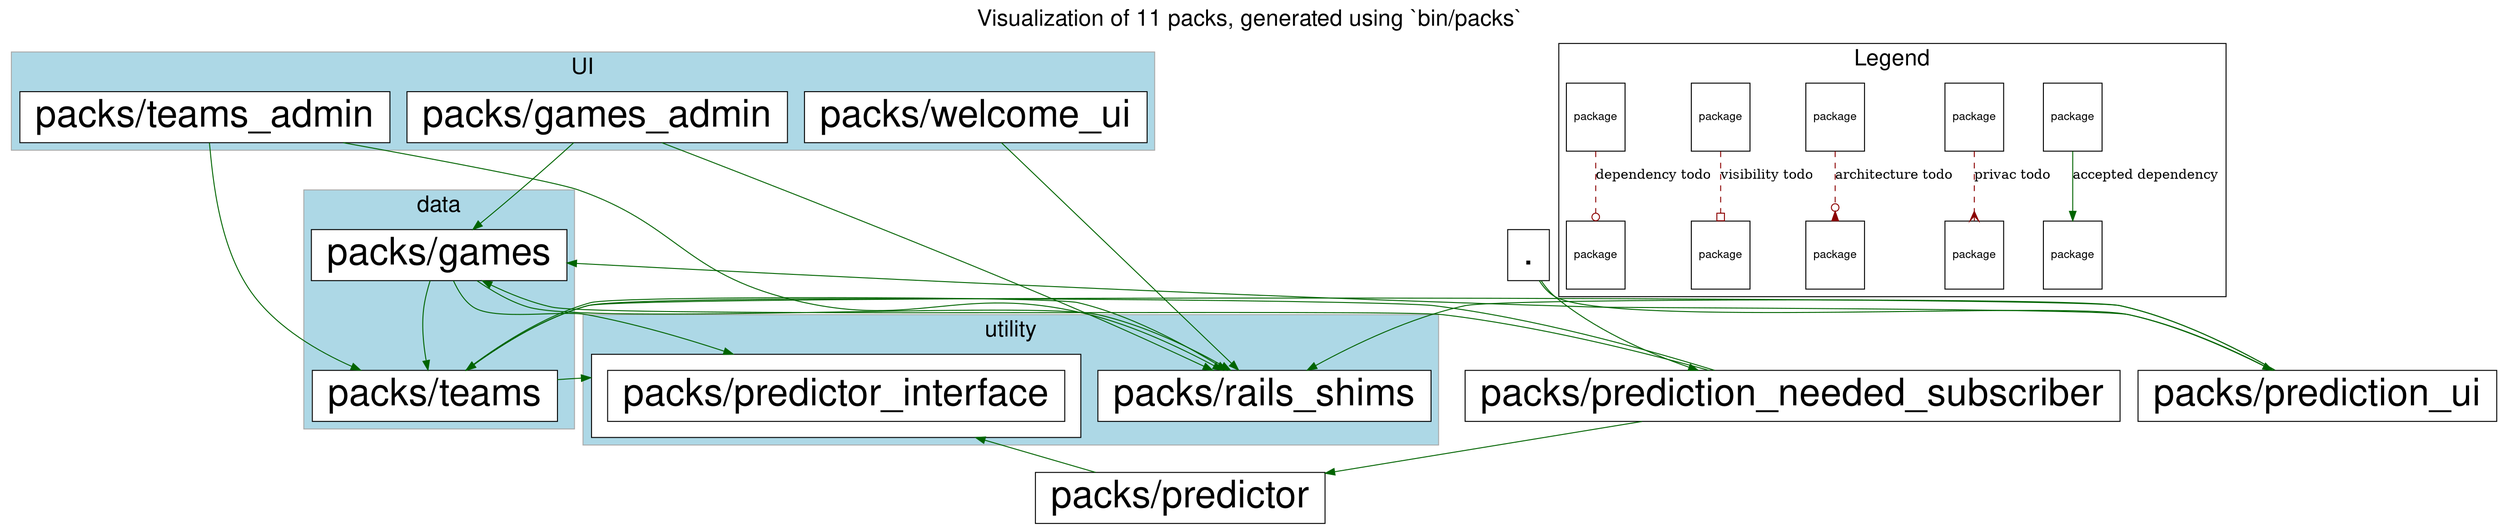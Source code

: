 digraph package_diagram {
  rankdir=TD

  graph [
    labelloc="t"
    fontname="Helvetica,Arial,sans-serif"
    dpi=100
    layout=dot
    label="Visualization of 11 packs, generated using `bin/packs`",
    fontsize=24
  ]
  node [
    fontname="Helvetica,Arial,sans-serif"
    fontsize=26.0
    fontcolor=black
    fillcolor=white
    color=black
    height=1.0
    style=filled
    shape=plain
  ]

    subgraph app {
      shape=box
      color=darkgrey
      fillcolor=lightblue
      style=filled

        label="app"
        cluster=true
        rank = 0

    }
    subgraph UI {
      shape=box
      color=darkgrey
      fillcolor=lightblue
      style=filled

        label="UI"
        cluster=true
        rank = 1

        "packs/games_admin" [
            fontsize=40.0
            label=               <
                <table border='0' cellborder='1' cellspacing='0' cellpadding='4'>
                  <tr> <td align='left'> packs/games_admin </td> </tr>
                </table>
              >
          ]

        "packs/teams_admin" [
            fontsize=40.0
            label=               <
                <table border='0' cellborder='1' cellspacing='0' cellpadding='4'>
                  <tr> <td align='left'> packs/teams_admin </td> </tr>
                </table>
              >
          ]

        "packs/welcome_ui" [
            fontsize=40.0
            label=               <
                <table border='0' cellborder='1' cellspacing='0' cellpadding='4'>
                  <tr> <td align='left'> packs/welcome_ui </td> </tr>
                </table>
              >
          ]

    }
    subgraph data {
      shape=box
      color=darkgrey
      fillcolor=lightblue
      style=filled

        label="data"
        cluster=true
        rank = 2

        "packs/games" [
            fontsize=40.0
            label=               <
                <table border='0' cellborder='1' cellspacing='0' cellpadding='4'>
                  <tr> <td align='left'> packs/games </td> </tr>
                </table>
              >
          ]

                "packs/games_admin" -> "packs/games" [
                  style=invis
                ]
                "packs/teams_admin" -> "packs/games" [
                  style=invis
                ]
                "packs/welcome_ui" -> "packs/games" [
                  style=invis
                ]
        "packs/teams" [
            fontsize=40.0
            label=               <
                <table border='0' cellborder='1' cellspacing='0' cellpadding='4'>
                  <tr> <td align='left'> packs/teams </td> </tr>
                </table>
              >
          ]

                "packs/games_admin" -> "packs/teams" [
                  style=invis
                ]
                "packs/teams_admin" -> "packs/teams" [
                  style=invis
                ]
                "packs/welcome_ui" -> "packs/teams" [
                  style=invis
                ]
    }
    subgraph utility {
      shape=box
      color=darkgrey
      fillcolor=lightblue
      style=filled

        label="utility"
        cluster=true
        rank = 3

        "packs/predictor_interface" [
            fontsize=40.0
            label= 
              <
                <table border='0' cellborder='1' cellspacing='0' cellpadding='16'><tr><td>
                  <table border='0' cellborder='1' cellspacing='0' cellpadding='4'>
                    <tr> <td port='private'> packs/predictor_interface </td> </tr>
                  </table>
                </td></tr></table>
              >
          ]

                "packs/games" -> "packs/predictor_interface" [
                  style=invis
                ]
                "packs/teams" -> "packs/predictor_interface" [
                  style=invis
                ]
        "packs/rails_shims" [
            fontsize=40.0
            label=               <
                <table border='0' cellborder='1' cellspacing='0' cellpadding='4'>
                  <tr> <td align='left'> packs/rails_shims </td> </tr>
                </table>
              >
          ]

                "packs/games" -> "packs/rails_shims" [
                  style=invis
                ]
                "packs/teams" -> "packs/rails_shims" [
                  style=invis
                ]
    }
    subgraph NotInLayer {
      shape=box
      color=darkgrey
      fillcolor=lightblue
      style=filled


        "packs/prediction_needed_subscriber" [
            fontsize=40.0
            label=               <
                <table border='0' cellborder='1' cellspacing='0' cellpadding='4'>
                  <tr> <td align='left'> packs/prediction_needed_subscriber </td> </tr>
                </table>
              >
          ]

                "packs/predictor_interface" -> "packs/prediction_needed_subscriber" [
                  style=invis
                ]
                "packs/rails_shims" -> "packs/prediction_needed_subscriber" [
                  style=invis
                ]
        "packs/prediction_ui" [
            fontsize=40.0
            label=               <
                <table border='0' cellborder='1' cellspacing='0' cellpadding='4'>
                  <tr> <td align='left'> packs/prediction_ui </td> </tr>
                </table>
              >
          ]

                "packs/predictor_interface" -> "packs/prediction_ui" [
                  style=invis
                ]
                "packs/rails_shims" -> "packs/prediction_ui" [
                  style=invis
                ]
        "packs/predictor" [
            fontsize=40.0
            label=               <
                <table border='0' cellborder='1' cellspacing='0' cellpadding='4'>
                  <tr> <td align='left'> packs/predictor </td> </tr>
                </table>
              >
          ]

                "packs/predictor_interface" -> "packs/predictor" [
                  style=invis
                ]
                "packs/rails_shims" -> "packs/predictor" [
                  style=invis
                ]
        "." [
            fontsize=40.0
            label=               <
                <table border='0' cellborder='1' cellspacing='0' cellpadding='4'>
                  <tr> <td align='left'> . </td> </tr>
                </table>
              >
          ]

                "packs/predictor_interface" -> "." [
                  style=invis
                ]
                "packs/rails_shims" -> "." [
                  style=invis
                ]
    }

          "packs/prediction_needed_subscriber" -> "packs/games" [
            color=darkgreen
          ]
          "packs/prediction_needed_subscriber" -> "packs/teams" [
            color=darkgreen
          ]
          "packs/prediction_needed_subscriber" -> "packs/predictor" [
            color=darkgreen
          ]
          "packs/prediction_ui" -> "packs/games" [
            color=darkgreen
          ]
          "packs/prediction_ui" -> "packs/rails_shims" [
            color=darkgreen
          ]
          "packs/prediction_ui" -> "packs/teams" [
            color=darkgreen
          ]
          "packs/games_admin" -> "packs/games" [
            color=darkgreen
          ]
          "packs/games_admin" -> "packs/rails_shims" [
            color=darkgreen
          ]
          "packs/teams_admin" -> "packs/rails_shims" [
            color=darkgreen
          ]
          "packs/teams_admin" -> "packs/teams" [
            color=darkgreen
          ]
          "packs/welcome_ui" -> "packs/rails_shims" [
            color=darkgreen
          ]
          "packs/predictor" -> "packs/predictor_interface" [
            color=darkgreen
          ]
          "packs/games" -> "packs/predictor_interface" [
            color=darkgreen
          ]
          "packs/games" -> "packs/rails_shims" [
            color=darkgreen
          ]
          "packs/games" -> "packs/teams" [
            color=darkgreen
          ]
          "packs/teams" -> "packs/predictor_interface" [
            color=darkgreen
          ]
          "packs/teams" -> "packs/rails_shims" [
            color=darkgreen
          ]
          "." -> "packs/prediction_needed_subscriber" [
            color=darkgreen
          ]
          "." -> "packs/prediction_ui" [
            color=darkgreen
          ]


  subgraph cluster_legend {
    label="Legend"

    A [ fontsize=12 shape=box label="package"]
    B [ fontsize=12 shape=box label="package"]
    C [ fontsize=12 shape=box label="package"]
    D [ fontsize=12 shape=box label="package"]
    E [ fontsize=12 shape=box label="package"]
    F [ fontsize=12 shape=box label="package"]
    G [ fontsize=12 shape=box label="package"]
    H [ fontsize=12 shape=box label="package"]
    I [ fontsize=12 shape=box label="package"]
    J [ fontsize=12 shape=box label="package"]

    A -> B [label="accepted dependency" color=darkgreen]
    C -> D [label="privac todo" color=darkred style=dashed arrowhead=crow]
    E -> F [label="architecture todo" color=darkred style=dashed arrowhead=invodot]
    G -> H [label="visibility todo" color=darkred style=dashed arrowhead=obox]
    I -> J [label="dependency todo" color=darkred style=dashed arrowhead=odot]
  }
}
